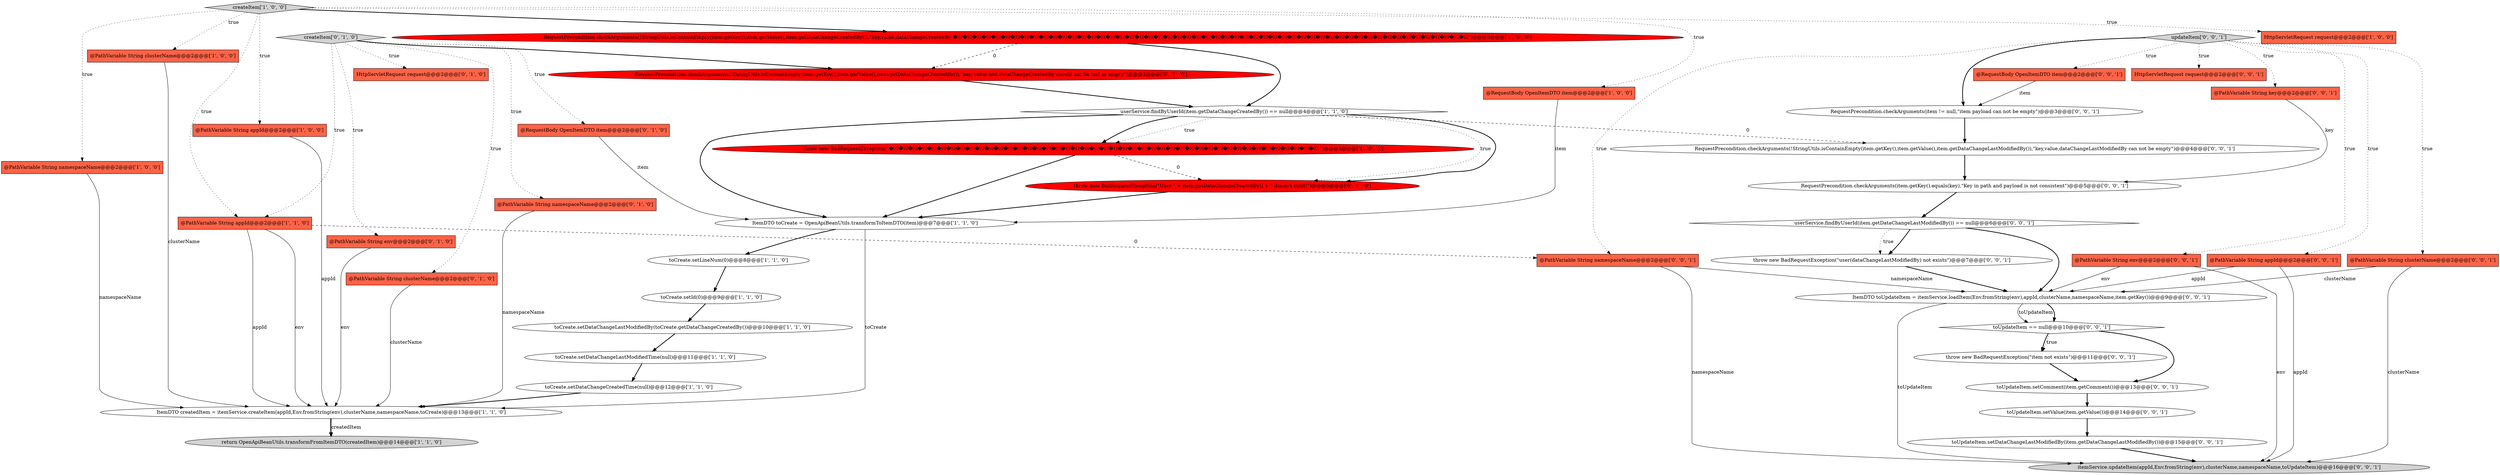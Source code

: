digraph {
3 [style = filled, label = "toCreate.setDataChangeLastModifiedTime(null)@@@11@@@['1', '1', '0']", fillcolor = white, shape = ellipse image = "AAA0AAABBB1BBB"];
43 [style = filled, label = "@PathVariable String clusterName@@@2@@@['0', '0', '1']", fillcolor = tomato, shape = box image = "AAA0AAABBB3BBB"];
34 [style = filled, label = "RequestPrecondition.checkArguments(item != null,\"item payload can not be empty\")@@@3@@@['0', '0', '1']", fillcolor = white, shape = ellipse image = "AAA0AAABBB3BBB"];
25 [style = filled, label = "createItem['0', '1', '0']", fillcolor = lightgray, shape = diamond image = "AAA0AAABBB2BBB"];
29 [style = filled, label = "RequestPrecondition.checkArguments(!StringUtils.isContainEmpty(item.getKey(),item.getValue(),item.getDataChangeLastModifiedBy()),\"key,value,dataChangeLastModifiedBy can not be empty\")@@@4@@@['0', '0', '1']", fillcolor = white, shape = ellipse image = "AAA0AAABBB3BBB"];
11 [style = filled, label = "createItem['1', '0', '0']", fillcolor = lightgray, shape = diamond image = "AAA0AAABBB1BBB"];
8 [style = filled, label = "RequestPrecondition.checkArguments(!StringUtils.isContainEmpty(item.getKey(),item.getValue(),item.getDataChangeCreatedBy()),\"key,value,dataChangeCreatedBy �ｿｽ�ｿｽ�ｿｽ�ｿｽ�ｿｽ�ｿｽ�ｿｽ�ｿｽ�ｿｽ�ｿｽ�ｿｽ�ｿｽ�ｿｽ�ｿｽ�ｿｽ�ｿｽ�ｿｽ�ｿｽ�ｿｽ�ｿｽ�ｿｽ�ｿｽ�ｿｽ�ｿｽ�ｿｽ�ｿｽ�ｿｽ�ｿｽ�ｿｽ�ｿｽ�ｿｽ�ｿｽ�ｿｽ�ｿｽ�ｿｽ�ｿｽ�ｿｽ�ｿｽ�ｿｽ�ｿｽ�ｿｽ�ｿｽ�ｿｽ�ｿｽ�ｿｽ�ｿｽ�ｿｽ�ｿｽ�ｿｽ�ｿｽ�ｿｽ�ｿｽ�ｿｽ�ｿｽ\")@@@3@@@['1', '0', '0']", fillcolor = red, shape = ellipse image = "AAA1AAABBB1BBB"];
4 [style = filled, label = "@PathVariable String clusterName@@@2@@@['1', '0', '0']", fillcolor = tomato, shape = box image = "AAA0AAABBB1BBB"];
5 [style = filled, label = "throw new BadRequestException(\"�ｿｽ�ｿｽ�ｿｽ�ｿｽ�ｿｽ�ｿｽ�ｿｽ�ｿｽ�ｿｽ�ｿｽ�ｿｽ�ｿｽ�ｿｽ�ｿｽ�ｿｽ�ｿｽ�ｿｽ�ｿｽ�ｿｽ�ｿｽ�ｿｽ�ｿｽ�ｿｽ�ｿｽ�ｿｽ�ｿｽ�ｿｽ�ｿｽ�ｿｽ�ｿｽ�ｿｽ�ｿｽ�ｿｽ�ｿｽ�ｿｽ�ｿｽ�ｿｽ�ｿｽ�ｿｽ�ｿｽ�ｿｽ�ｿｽ�ｿｽ�ｿｽ�ｿｽ.\")@@@5@@@['1', '0', '0']", fillcolor = red, shape = ellipse image = "AAA1AAABBB1BBB"];
37 [style = filled, label = "@PathVariable String env@@@2@@@['0', '0', '1']", fillcolor = tomato, shape = box image = "AAA0AAABBB3BBB"];
14 [style = filled, label = "ItemDTO createdItem = itemService.createItem(appId,Env.fromString(env),clusterName,namespaceName,toCreate)@@@13@@@['1', '1', '0']", fillcolor = white, shape = ellipse image = "AAA0AAABBB1BBB"];
35 [style = filled, label = "@PathVariable String appId@@@2@@@['0', '0', '1']", fillcolor = tomato, shape = box image = "AAA0AAABBB3BBB"];
22 [style = filled, label = "@PathVariable String namespaceName@@@2@@@['0', '1', '0']", fillcolor = tomato, shape = box image = "AAA0AAABBB2BBB"];
30 [style = filled, label = "toUpdateItem.setValue(item.getValue())@@@14@@@['0', '0', '1']", fillcolor = white, shape = ellipse image = "AAA0AAABBB3BBB"];
15 [style = filled, label = "@PathVariable String appId@@@2@@@['1', '1', '0']", fillcolor = tomato, shape = box image = "AAA0AAABBB1BBB"];
23 [style = filled, label = "HttpServletRequest request@@@2@@@['0', '1', '0']", fillcolor = tomato, shape = box image = "AAA0AAABBB2BBB"];
33 [style = filled, label = "throw new BadRequestException(\"item not exists\")@@@11@@@['0', '0', '1']", fillcolor = white, shape = ellipse image = "AAA0AAABBB3BBB"];
16 [style = filled, label = "ItemDTO toCreate = OpenApiBeanUtils.transformToItemDTO(item)@@@7@@@['1', '1', '0']", fillcolor = white, shape = ellipse image = "AAA0AAABBB1BBB"];
19 [style = filled, label = "@PathVariable String env@@@2@@@['0', '1', '0']", fillcolor = tomato, shape = box image = "AAA0AAABBB2BBB"];
1 [style = filled, label = "HttpServletRequest request@@@2@@@['1', '0', '0']", fillcolor = tomato, shape = box image = "AAA0AAABBB1BBB"];
18 [style = filled, label = "throw new BadRequestException(\"User \" + item.getDataChangeCreatedBy() + \" doesn't exist!\")@@@5@@@['0', '1', '0']", fillcolor = red, shape = ellipse image = "AAA1AAABBB2BBB"];
41 [style = filled, label = "@PathVariable String key@@@2@@@['0', '0', '1']", fillcolor = tomato, shape = box image = "AAA0AAABBB3BBB"];
32 [style = filled, label = "HttpServletRequest request@@@2@@@['0', '0', '1']", fillcolor = tomato, shape = box image = "AAA0AAABBB3BBB"];
31 [style = filled, label = "userService.findByUserId(item.getDataChangeLastModifiedBy()) == null@@@6@@@['0', '0', '1']", fillcolor = white, shape = diamond image = "AAA0AAABBB3BBB"];
39 [style = filled, label = "toUpdateItem == null@@@10@@@['0', '0', '1']", fillcolor = white, shape = diamond image = "AAA0AAABBB3BBB"];
45 [style = filled, label = "@PathVariable String namespaceName@@@2@@@['0', '0', '1']", fillcolor = tomato, shape = box image = "AAA0AAABBB3BBB"];
24 [style = filled, label = "RequestPrecondition.checkArguments(!StringUtils.isContainEmpty(item.getKey(),item.getValue(),item.getDataChangeCreatedBy()),\"key, value and dataChangeCreatedBy should not be null or empty\")@@@3@@@['0', '1', '0']", fillcolor = red, shape = ellipse image = "AAA1AAABBB2BBB"];
20 [style = filled, label = "@PathVariable String clusterName@@@2@@@['0', '1', '0']", fillcolor = tomato, shape = box image = "AAA0AAABBB2BBB"];
7 [style = filled, label = "@PathVariable String appId@@@2@@@['1', '0', '0']", fillcolor = tomato, shape = box image = "AAA0AAABBB1BBB"];
6 [style = filled, label = "toCreate.setDataChangeCreatedTime(null)@@@12@@@['1', '1', '0']", fillcolor = white, shape = ellipse image = "AAA0AAABBB1BBB"];
27 [style = filled, label = "ItemDTO toUpdateItem = itemService.loadItem(Env.fromString(env),appId,clusterName,namespaceName,item.getKey())@@@9@@@['0', '0', '1']", fillcolor = white, shape = ellipse image = "AAA0AAABBB3BBB"];
10 [style = filled, label = "return OpenApiBeanUtils.transformFromItemDTO(createdItem)@@@14@@@['1', '1', '0']", fillcolor = lightgray, shape = ellipse image = "AAA0AAABBB1BBB"];
17 [style = filled, label = "toCreate.setDataChangeLastModifiedBy(toCreate.getDataChangeCreatedBy())@@@10@@@['1', '1', '0']", fillcolor = white, shape = ellipse image = "AAA0AAABBB1BBB"];
26 [style = filled, label = "RequestPrecondition.checkArguments(item.getKey().equals(key),\"Key in path and payload is not consistent\")@@@5@@@['0', '0', '1']", fillcolor = white, shape = ellipse image = "AAA0AAABBB3BBB"];
2 [style = filled, label = "toCreate.setId(0)@@@9@@@['1', '1', '0']", fillcolor = white, shape = ellipse image = "AAA0AAABBB1BBB"];
38 [style = filled, label = "throw new BadRequestException(\"user(dataChangeLastModifiedBy) not exists\")@@@7@@@['0', '0', '1']", fillcolor = white, shape = ellipse image = "AAA0AAABBB3BBB"];
0 [style = filled, label = "userService.findByUserId(item.getDataChangeCreatedBy()) == null@@@4@@@['1', '1', '0']", fillcolor = white, shape = diamond image = "AAA0AAABBB1BBB"];
12 [style = filled, label = "@PathVariable String namespaceName@@@2@@@['1', '0', '0']", fillcolor = tomato, shape = box image = "AAA0AAABBB1BBB"];
28 [style = filled, label = "itemService.updateItem(appId,Env.fromString(env),clusterName,namespaceName,toUpdateItem)@@@16@@@['0', '0', '1']", fillcolor = lightgray, shape = ellipse image = "AAA0AAABBB3BBB"];
42 [style = filled, label = "updateItem['0', '0', '1']", fillcolor = lightgray, shape = diamond image = "AAA0AAABBB3BBB"];
44 [style = filled, label = "@RequestBody OpenItemDTO item@@@2@@@['0', '0', '1']", fillcolor = tomato, shape = box image = "AAA0AAABBB3BBB"];
36 [style = filled, label = "toUpdateItem.setComment(item.getComment())@@@13@@@['0', '0', '1']", fillcolor = white, shape = ellipse image = "AAA0AAABBB3BBB"];
21 [style = filled, label = "@RequestBody OpenItemDTO item@@@2@@@['0', '1', '0']", fillcolor = tomato, shape = box image = "AAA0AAABBB2BBB"];
9 [style = filled, label = "toCreate.setLineNum(0)@@@8@@@['1', '1', '0']", fillcolor = white, shape = ellipse image = "AAA0AAABBB1BBB"];
40 [style = filled, label = "toUpdateItem.setDataChangeLastModifiedBy(item.getDataChangeLastModifiedBy())@@@15@@@['0', '0', '1']", fillcolor = white, shape = ellipse image = "AAA0AAABBB3BBB"];
13 [style = filled, label = "@RequestBody OpenItemDTO item@@@2@@@['1', '0', '0']", fillcolor = tomato, shape = box image = "AAA0AAABBB1BBB"];
2->17 [style = bold, label=""];
11->7 [style = dotted, label="true"];
0->29 [style = dashed, label="0"];
45->28 [style = solid, label="namespaceName"];
34->29 [style = bold, label=""];
0->16 [style = bold, label=""];
42->34 [style = bold, label=""];
37->27 [style = solid, label="env"];
0->5 [style = dotted, label="true"];
0->18 [style = dotted, label="true"];
42->44 [style = dotted, label="true"];
37->28 [style = solid, label="env"];
9->2 [style = bold, label=""];
24->0 [style = bold, label=""];
11->1 [style = dotted, label="true"];
11->12 [style = dotted, label="true"];
27->39 [style = solid, label="toUpdateItem"];
14->10 [style = bold, label=""];
38->27 [style = bold, label=""];
3->6 [style = bold, label=""];
27->28 [style = solid, label="toUpdateItem"];
44->34 [style = solid, label="item"];
31->38 [style = bold, label=""];
40->28 [style = bold, label=""];
20->14 [style = solid, label="clusterName"];
11->4 [style = dotted, label="true"];
11->13 [style = dotted, label="true"];
8->24 [style = dashed, label="0"];
5->18 [style = dashed, label="0"];
7->14 [style = solid, label="appId"];
41->26 [style = solid, label="key"];
39->33 [style = bold, label=""];
29->26 [style = bold, label=""];
42->41 [style = dotted, label="true"];
15->45 [style = dashed, label="0"];
8->0 [style = bold, label=""];
5->16 [style = bold, label=""];
6->14 [style = bold, label=""];
25->24 [style = bold, label=""];
36->30 [style = bold, label=""];
27->39 [style = bold, label=""];
35->27 [style = solid, label="appId"];
26->31 [style = bold, label=""];
25->15 [style = dotted, label="true"];
16->14 [style = solid, label="toCreate"];
13->16 [style = solid, label="item"];
15->14 [style = solid, label="appId"];
19->14 [style = solid, label="env"];
35->28 [style = solid, label="appId"];
31->27 [style = bold, label=""];
42->43 [style = dotted, label="true"];
43->27 [style = solid, label="clusterName"];
22->14 [style = solid, label="namespaceName"];
21->16 [style = solid, label="item"];
45->27 [style = solid, label="namespaceName"];
43->28 [style = solid, label="clusterName"];
33->36 [style = bold, label=""];
25->20 [style = dotted, label="true"];
31->38 [style = dotted, label="true"];
14->10 [style = solid, label="createdItem"];
4->14 [style = solid, label="clusterName"];
17->3 [style = bold, label=""];
25->22 [style = dotted, label="true"];
42->35 [style = dotted, label="true"];
11->8 [style = bold, label=""];
0->18 [style = bold, label=""];
30->40 [style = bold, label=""];
25->23 [style = dotted, label="true"];
11->15 [style = dotted, label="true"];
42->45 [style = dotted, label="true"];
25->19 [style = dotted, label="true"];
39->36 [style = bold, label=""];
12->14 [style = solid, label="namespaceName"];
39->33 [style = dotted, label="true"];
16->9 [style = bold, label=""];
15->14 [style = solid, label="env"];
42->37 [style = dotted, label="true"];
42->32 [style = dotted, label="true"];
25->21 [style = dotted, label="true"];
0->5 [style = bold, label=""];
18->16 [style = bold, label=""];
}
